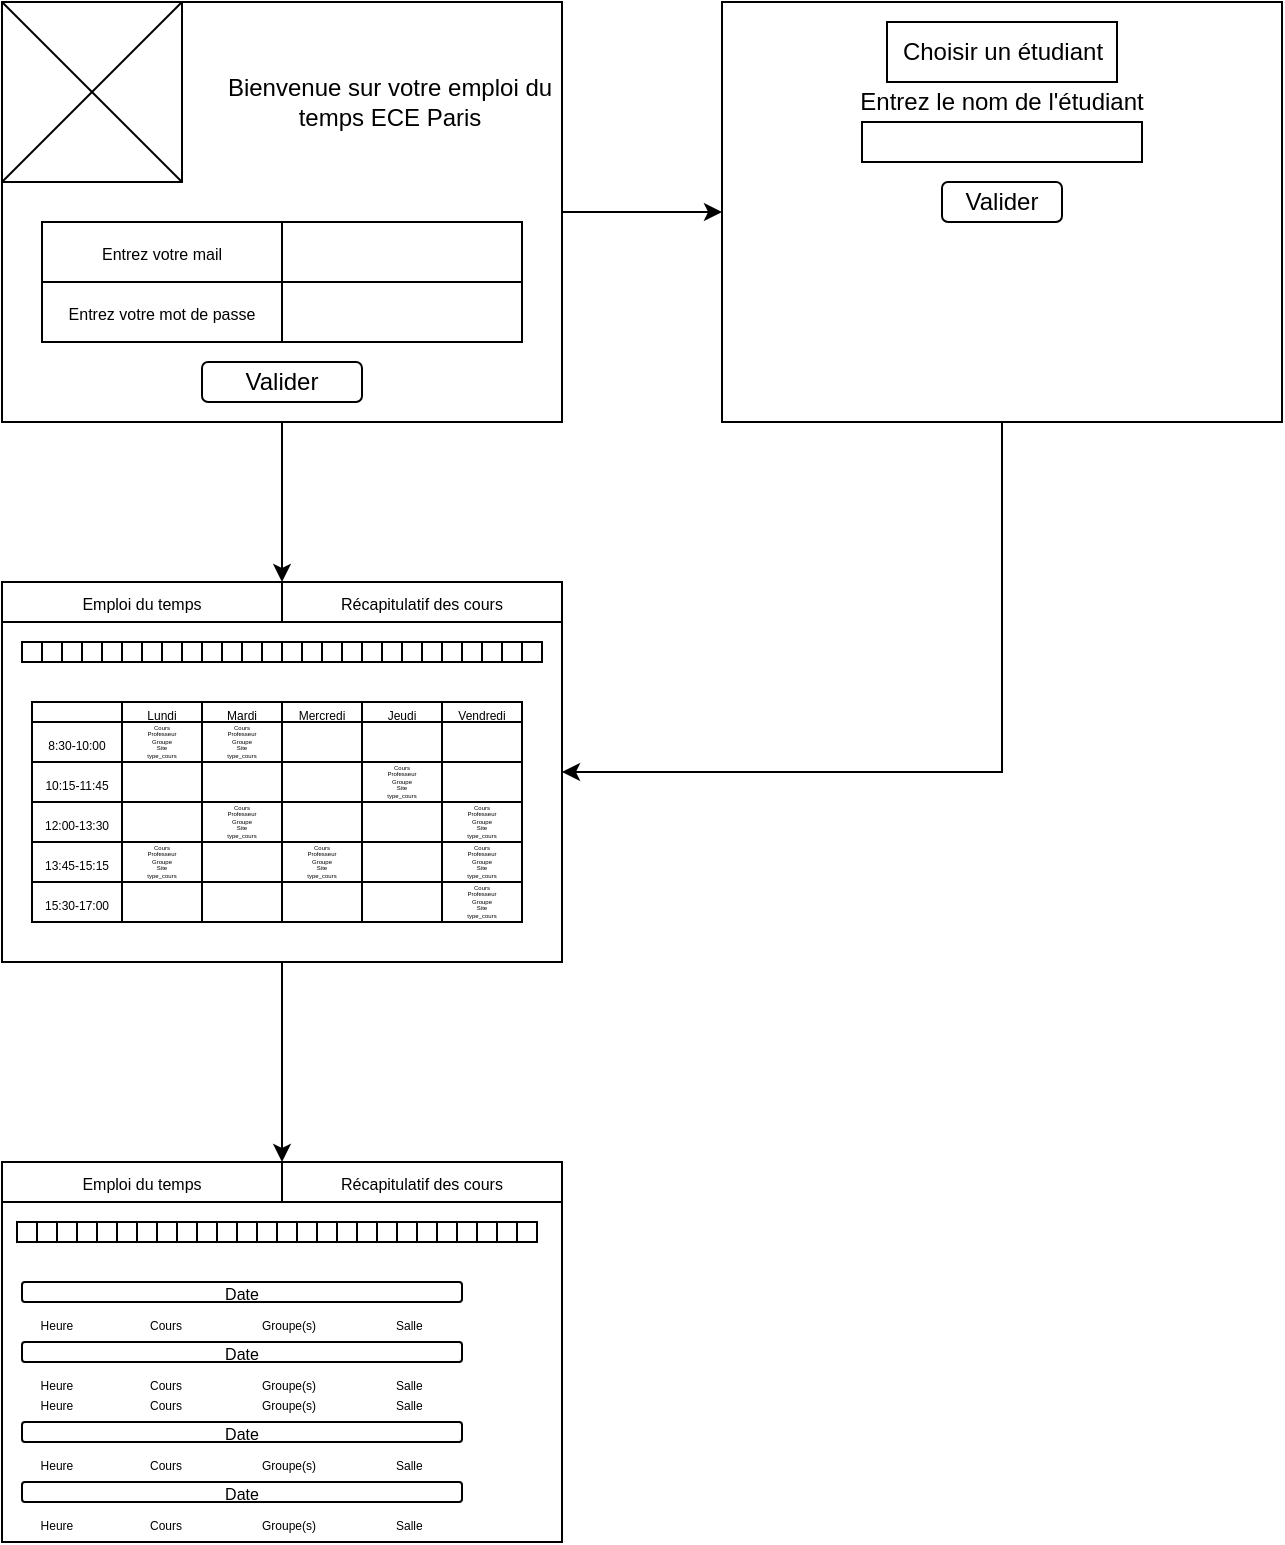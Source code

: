 <mxfile version="13.1.14" type="github">
  <diagram id="NadBYorUnw0uhQrt5Yt0" name="Page-1">
    <mxGraphModel dx="1209" dy="743" grid="1" gridSize="10" guides="1" tooltips="1" connect="1" arrows="1" fold="1" page="1" pageScale="1" pageWidth="827" pageHeight="1169" math="0" shadow="0">
      <root>
        <mxCell id="0" />
        <mxCell id="1" parent="0" />
        <mxCell id="eQ1a93mBQXryfqyJadW8-94" style="edgeStyle=orthogonalEdgeStyle;rounded=0;orthogonalLoop=1;jettySize=auto;html=1;exitX=0.5;exitY=1;exitDx=0;exitDy=0;entryX=1;entryY=0;entryDx=0;entryDy=0;" edge="1" parent="1" source="eQ1a93mBQXryfqyJadW8-10" target="eQ1a93mBQXryfqyJadW8-13">
          <mxGeometry relative="1" as="geometry" />
        </mxCell>
        <mxCell id="eQ1a93mBQXryfqyJadW8-101" style="edgeStyle=orthogonalEdgeStyle;rounded=0;orthogonalLoop=1;jettySize=auto;html=1;exitX=1;exitY=0.5;exitDx=0;exitDy=0;entryX=0;entryY=0.5;entryDx=0;entryDy=0;" edge="1" parent="1" source="eQ1a93mBQXryfqyJadW8-10" target="eQ1a93mBQXryfqyJadW8-95">
          <mxGeometry relative="1" as="geometry" />
        </mxCell>
        <mxCell id="eQ1a93mBQXryfqyJadW8-10" value="" style="rounded=0;whiteSpace=wrap;html=1;" vertex="1" parent="1">
          <mxGeometry x="220" y="110" width="280" height="210" as="geometry" />
        </mxCell>
        <mxCell id="eQ1a93mBQXryfqyJadW8-2" value="" style="whiteSpace=wrap;html=1;aspect=fixed;" vertex="1" parent="1">
          <mxGeometry x="220" y="110" width="90" height="90" as="geometry" />
        </mxCell>
        <mxCell id="eQ1a93mBQXryfqyJadW8-3" value="" style="endArrow=none;html=1;entryX=1;entryY=0;entryDx=0;entryDy=0;exitX=0;exitY=1;exitDx=0;exitDy=0;" edge="1" parent="1" source="eQ1a93mBQXryfqyJadW8-2" target="eQ1a93mBQXryfqyJadW8-2">
          <mxGeometry width="50" height="50" relative="1" as="geometry">
            <mxPoint x="220" y="160" as="sourcePoint" />
            <mxPoint x="270" y="110" as="targetPoint" />
          </mxGeometry>
        </mxCell>
        <mxCell id="eQ1a93mBQXryfqyJadW8-4" value="" style="endArrow=none;html=1;exitX=0;exitY=0;exitDx=0;exitDy=0;entryX=1;entryY=1;entryDx=0;entryDy=0;" edge="1" parent="1" source="eQ1a93mBQXryfqyJadW8-2" target="eQ1a93mBQXryfqyJadW8-2">
          <mxGeometry width="50" height="50" relative="1" as="geometry">
            <mxPoint x="180" y="150" as="sourcePoint" />
            <mxPoint x="280" y="120" as="targetPoint" />
          </mxGeometry>
        </mxCell>
        <mxCell id="eQ1a93mBQXryfqyJadW8-6" value="&lt;font style=&quot;font-size: 8px&quot;&gt;Entrez votre mail&lt;/font&gt;" style="rounded=0;whiteSpace=wrap;html=1;" vertex="1" parent="1">
          <mxGeometry x="240" y="220" width="120" height="30" as="geometry" />
        </mxCell>
        <mxCell id="eQ1a93mBQXryfqyJadW8-7" value="&lt;font style=&quot;font-size: 8px&quot;&gt;Entrez votre mot de passe&lt;/font&gt;" style="rounded=0;whiteSpace=wrap;html=1;" vertex="1" parent="1">
          <mxGeometry x="240" y="250" width="120" height="30" as="geometry" />
        </mxCell>
        <mxCell id="eQ1a93mBQXryfqyJadW8-8" value="" style="rounded=0;whiteSpace=wrap;html=1;" vertex="1" parent="1">
          <mxGeometry x="360" y="250" width="120" height="30" as="geometry" />
        </mxCell>
        <mxCell id="eQ1a93mBQXryfqyJadW8-9" value="" style="rounded=0;whiteSpace=wrap;html=1;" vertex="1" parent="1">
          <mxGeometry x="360" y="220" width="120" height="30" as="geometry" />
        </mxCell>
        <mxCell id="eQ1a93mBQXryfqyJadW8-11" value="Valider" style="rounded=1;whiteSpace=wrap;html=1;" vertex="1" parent="1">
          <mxGeometry x="320" y="290" width="80" height="20" as="geometry" />
        </mxCell>
        <mxCell id="eQ1a93mBQXryfqyJadW8-103" style="edgeStyle=orthogonalEdgeStyle;rounded=0;orthogonalLoop=1;jettySize=auto;html=1;exitX=0.5;exitY=1;exitDx=0;exitDy=0;entryX=0.5;entryY=0;entryDx=0;entryDy=0;" edge="1" parent="1" source="eQ1a93mBQXryfqyJadW8-12" target="eQ1a93mBQXryfqyJadW8-102">
          <mxGeometry relative="1" as="geometry" />
        </mxCell>
        <mxCell id="eQ1a93mBQXryfqyJadW8-12" value="" style="rounded=0;whiteSpace=wrap;html=1;" vertex="1" parent="1">
          <mxGeometry x="220" y="400" width="280" height="190" as="geometry" />
        </mxCell>
        <mxCell id="eQ1a93mBQXryfqyJadW8-13" value="&lt;font style=&quot;font-size: 8px&quot;&gt;Emploi du temps&lt;/font&gt;" style="rounded=0;whiteSpace=wrap;html=1;" vertex="1" parent="1">
          <mxGeometry x="220" y="400" width="140" height="20" as="geometry" />
        </mxCell>
        <mxCell id="eQ1a93mBQXryfqyJadW8-14" value="&lt;font style=&quot;font-size: 8px&quot;&gt;Récapitulatif des cours&lt;/font&gt;" style="rounded=0;whiteSpace=wrap;html=1;" vertex="1" parent="1">
          <mxGeometry x="360" y="400" width="140" height="20" as="geometry" />
        </mxCell>
        <mxCell id="eQ1a93mBQXryfqyJadW8-15" value="" style="rounded=0;whiteSpace=wrap;html=1;" vertex="1" parent="1">
          <mxGeometry x="230" y="430" width="10" height="10" as="geometry" />
        </mxCell>
        <mxCell id="eQ1a93mBQXryfqyJadW8-16" value="" style="rounded=0;whiteSpace=wrap;html=1;" vertex="1" parent="1">
          <mxGeometry x="240" y="430" width="10" height="10" as="geometry" />
        </mxCell>
        <mxCell id="eQ1a93mBQXryfqyJadW8-17" value="" style="rounded=0;whiteSpace=wrap;html=1;" vertex="1" parent="1">
          <mxGeometry x="260" y="430" width="10" height="10" as="geometry" />
        </mxCell>
        <mxCell id="eQ1a93mBQXryfqyJadW8-18" value="" style="rounded=0;whiteSpace=wrap;html=1;" vertex="1" parent="1">
          <mxGeometry x="270" y="430" width="10" height="10" as="geometry" />
        </mxCell>
        <mxCell id="eQ1a93mBQXryfqyJadW8-19" value="" style="rounded=0;whiteSpace=wrap;html=1;" vertex="1" parent="1">
          <mxGeometry x="280" y="430" width="10" height="10" as="geometry" />
        </mxCell>
        <mxCell id="eQ1a93mBQXryfqyJadW8-20" value="" style="rounded=0;whiteSpace=wrap;html=1;" vertex="1" parent="1">
          <mxGeometry x="290" y="430" width="10" height="10" as="geometry" />
        </mxCell>
        <mxCell id="eQ1a93mBQXryfqyJadW8-21" value="" style="rounded=0;whiteSpace=wrap;html=1;" vertex="1" parent="1">
          <mxGeometry x="300" y="430" width="10" height="10" as="geometry" />
        </mxCell>
        <mxCell id="eQ1a93mBQXryfqyJadW8-22" value="" style="rounded=0;whiteSpace=wrap;html=1;" vertex="1" parent="1">
          <mxGeometry x="310" y="430" width="10" height="10" as="geometry" />
        </mxCell>
        <mxCell id="eQ1a93mBQXryfqyJadW8-23" value="" style="rounded=0;whiteSpace=wrap;html=1;" vertex="1" parent="1">
          <mxGeometry x="320" y="430" width="10" height="10" as="geometry" />
        </mxCell>
        <mxCell id="eQ1a93mBQXryfqyJadW8-24" value="" style="rounded=0;whiteSpace=wrap;html=1;" vertex="1" parent="1">
          <mxGeometry x="330" y="430" width="10" height="10" as="geometry" />
        </mxCell>
        <mxCell id="eQ1a93mBQXryfqyJadW8-25" value="" style="rounded=0;whiteSpace=wrap;html=1;" vertex="1" parent="1">
          <mxGeometry x="340" y="430" width="10" height="10" as="geometry" />
        </mxCell>
        <mxCell id="eQ1a93mBQXryfqyJadW8-26" value="" style="rounded=0;whiteSpace=wrap;html=1;" vertex="1" parent="1">
          <mxGeometry x="250" y="430" width="10" height="10" as="geometry" />
        </mxCell>
        <mxCell id="eQ1a93mBQXryfqyJadW8-29" value="" style="rounded=0;whiteSpace=wrap;html=1;" vertex="1" parent="1">
          <mxGeometry x="350" y="430" width="10" height="10" as="geometry" />
        </mxCell>
        <mxCell id="eQ1a93mBQXryfqyJadW8-30" value="" style="rounded=0;whiteSpace=wrap;html=1;" vertex="1" parent="1">
          <mxGeometry x="360" y="430" width="10" height="10" as="geometry" />
        </mxCell>
        <mxCell id="eQ1a93mBQXryfqyJadW8-31" value="" style="rounded=0;whiteSpace=wrap;html=1;" vertex="1" parent="1">
          <mxGeometry x="370" y="430" width="10" height="10" as="geometry" />
        </mxCell>
        <mxCell id="eQ1a93mBQXryfqyJadW8-32" value="" style="rounded=0;whiteSpace=wrap;html=1;" vertex="1" parent="1">
          <mxGeometry x="380" y="430" width="10" height="10" as="geometry" />
        </mxCell>
        <mxCell id="eQ1a93mBQXryfqyJadW8-33" value="" style="rounded=0;whiteSpace=wrap;html=1;" vertex="1" parent="1">
          <mxGeometry x="390" y="430" width="10" height="10" as="geometry" />
        </mxCell>
        <mxCell id="eQ1a93mBQXryfqyJadW8-34" value="" style="rounded=0;whiteSpace=wrap;html=1;" vertex="1" parent="1">
          <mxGeometry x="400" y="430" width="10" height="10" as="geometry" />
        </mxCell>
        <mxCell id="eQ1a93mBQXryfqyJadW8-35" value="" style="rounded=0;whiteSpace=wrap;html=1;" vertex="1" parent="1">
          <mxGeometry x="410" y="430" width="10" height="10" as="geometry" />
        </mxCell>
        <mxCell id="eQ1a93mBQXryfqyJadW8-36" value="" style="rounded=0;whiteSpace=wrap;html=1;" vertex="1" parent="1">
          <mxGeometry x="420" y="430" width="10" height="10" as="geometry" />
        </mxCell>
        <mxCell id="eQ1a93mBQXryfqyJadW8-37" value="" style="rounded=0;whiteSpace=wrap;html=1;" vertex="1" parent="1">
          <mxGeometry x="430" y="430" width="10" height="10" as="geometry" />
        </mxCell>
        <mxCell id="eQ1a93mBQXryfqyJadW8-39" value="" style="rounded=0;whiteSpace=wrap;html=1;" vertex="1" parent="1">
          <mxGeometry x="440" y="430" width="10" height="10" as="geometry" />
        </mxCell>
        <mxCell id="eQ1a93mBQXryfqyJadW8-40" value="" style="rounded=0;whiteSpace=wrap;html=1;" vertex="1" parent="1">
          <mxGeometry x="450" y="430" width="10" height="10" as="geometry" />
        </mxCell>
        <mxCell id="eQ1a93mBQXryfqyJadW8-41" value="" style="rounded=0;whiteSpace=wrap;html=1;" vertex="1" parent="1">
          <mxGeometry x="460" y="430" width="10" height="10" as="geometry" />
        </mxCell>
        <mxCell id="eQ1a93mBQXryfqyJadW8-42" value="" style="rounded=0;whiteSpace=wrap;html=1;" vertex="1" parent="1">
          <mxGeometry x="470" y="430" width="10" height="10" as="geometry" />
        </mxCell>
        <mxCell id="eQ1a93mBQXryfqyJadW8-43" value="" style="rounded=0;whiteSpace=wrap;html=1;" vertex="1" parent="1">
          <mxGeometry x="480" y="430" width="10" height="10" as="geometry" />
        </mxCell>
        <mxCell id="eQ1a93mBQXryfqyJadW8-44" value="" style="rounded=0;whiteSpace=wrap;html=1;" vertex="1" parent="1">
          <mxGeometry x="235" y="460" width="245" height="110" as="geometry" />
        </mxCell>
        <mxCell id="eQ1a93mBQXryfqyJadW8-45" value="&lt;font style=&quot;font-size: 6px&quot;&gt;Lundi&lt;/font&gt;" style="rounded=0;whiteSpace=wrap;html=1;" vertex="1" parent="1">
          <mxGeometry x="280" y="460" width="40" height="10" as="geometry" />
        </mxCell>
        <mxCell id="eQ1a93mBQXryfqyJadW8-48" value="&lt;font style=&quot;font-size: 6px&quot;&gt;Mardi&lt;/font&gt;" style="rounded=0;whiteSpace=wrap;html=1;" vertex="1" parent="1">
          <mxGeometry x="320" y="460" width="40" height="10" as="geometry" />
        </mxCell>
        <mxCell id="eQ1a93mBQXryfqyJadW8-49" value="&lt;font style=&quot;font-size: 6px&quot;&gt;Mercredi&lt;/font&gt;" style="rounded=0;whiteSpace=wrap;html=1;" vertex="1" parent="1">
          <mxGeometry x="360" y="460" width="40" height="10" as="geometry" />
        </mxCell>
        <mxCell id="eQ1a93mBQXryfqyJadW8-50" value="&lt;font style=&quot;font-size: 6px&quot;&gt;Jeudi&lt;/font&gt;" style="rounded=0;whiteSpace=wrap;html=1;" vertex="1" parent="1">
          <mxGeometry x="400" y="460" width="40" height="10" as="geometry" />
        </mxCell>
        <mxCell id="eQ1a93mBQXryfqyJadW8-51" value="&lt;font style=&quot;font-size: 6px&quot;&gt;Vendredi&lt;/font&gt;" style="rounded=0;whiteSpace=wrap;html=1;" vertex="1" parent="1">
          <mxGeometry x="440" y="460" width="40" height="10" as="geometry" />
        </mxCell>
        <mxCell id="eQ1a93mBQXryfqyJadW8-53" value="&lt;font style=&quot;font-size: 6px&quot;&gt;8:30-10:00&lt;/font&gt;" style="rounded=0;whiteSpace=wrap;html=1;" vertex="1" parent="1">
          <mxGeometry x="235" y="470" width="45" height="20" as="geometry" />
        </mxCell>
        <mxCell id="eQ1a93mBQXryfqyJadW8-54" value="&lt;font style=&quot;font-size: 6px&quot;&gt;10:15-11:45&lt;/font&gt;" style="rounded=0;whiteSpace=wrap;html=1;" vertex="1" parent="1">
          <mxGeometry x="235" y="490" width="45" height="20" as="geometry" />
        </mxCell>
        <mxCell id="eQ1a93mBQXryfqyJadW8-55" value="&lt;font style=&quot;font-size: 6px&quot;&gt;12:00-13:30&lt;/font&gt;" style="rounded=0;whiteSpace=wrap;html=1;" vertex="1" parent="1">
          <mxGeometry x="235" y="510" width="45" height="20" as="geometry" />
        </mxCell>
        <mxCell id="eQ1a93mBQXryfqyJadW8-56" value="&lt;font style=&quot;font-size: 6px&quot;&gt;13:45-15:15&lt;/font&gt;" style="rounded=0;whiteSpace=wrap;html=1;" vertex="1" parent="1">
          <mxGeometry x="235" y="530" width="45" height="20" as="geometry" />
        </mxCell>
        <mxCell id="eQ1a93mBQXryfqyJadW8-57" value="&lt;font style=&quot;font-size: 6px&quot;&gt;15:30-17:00&lt;/font&gt;" style="rounded=0;whiteSpace=wrap;html=1;" vertex="1" parent="1">
          <mxGeometry x="235" y="550" width="45" height="20" as="geometry" />
        </mxCell>
        <mxCell id="eQ1a93mBQXryfqyJadW8-59" value="&lt;font&gt;&lt;font style=&quot;font-size: 3px&quot;&gt;&lt;font&gt;Cours&lt;br&gt;Professeur&lt;br&gt;&lt;/font&gt;Groupe&lt;br&gt;Site&lt;br&gt;type_cours&lt;/font&gt;&lt;br&gt;&lt;/font&gt;" style="rounded=0;whiteSpace=wrap;html=1;fontSize=3;" vertex="1" parent="1">
          <mxGeometry x="280" y="470" width="40" height="20" as="geometry" />
        </mxCell>
        <mxCell id="eQ1a93mBQXryfqyJadW8-61" value="" style="rounded=0;whiteSpace=wrap;html=1;" vertex="1" parent="1">
          <mxGeometry x="280" y="490" width="40" height="20" as="geometry" />
        </mxCell>
        <mxCell id="eQ1a93mBQXryfqyJadW8-62" value="" style="rounded=0;whiteSpace=wrap;html=1;" vertex="1" parent="1">
          <mxGeometry x="320" y="490" width="40" height="20" as="geometry" />
        </mxCell>
        <mxCell id="eQ1a93mBQXryfqyJadW8-64" value="" style="rounded=0;whiteSpace=wrap;html=1;" vertex="1" parent="1">
          <mxGeometry x="280" y="510" width="40" height="20" as="geometry" />
        </mxCell>
        <mxCell id="eQ1a93mBQXryfqyJadW8-66" value="" style="rounded=0;whiteSpace=wrap;html=1;" vertex="1" parent="1">
          <mxGeometry x="320" y="530" width="40" height="20" as="geometry" />
        </mxCell>
        <mxCell id="eQ1a93mBQXryfqyJadW8-67" value="" style="rounded=0;whiteSpace=wrap;html=1;" vertex="1" parent="1">
          <mxGeometry x="280" y="550" width="40" height="20" as="geometry" />
        </mxCell>
        <mxCell id="eQ1a93mBQXryfqyJadW8-68" value="" style="rounded=0;whiteSpace=wrap;html=1;" vertex="1" parent="1">
          <mxGeometry x="320" y="550" width="40" height="20" as="geometry" />
        </mxCell>
        <mxCell id="eQ1a93mBQXryfqyJadW8-69" value="" style="rounded=0;whiteSpace=wrap;html=1;" vertex="1" parent="1">
          <mxGeometry x="360" y="470" width="40" height="20" as="geometry" />
        </mxCell>
        <mxCell id="eQ1a93mBQXryfqyJadW8-70" value="" style="rounded=0;whiteSpace=wrap;html=1;" vertex="1" parent="1">
          <mxGeometry x="360" y="490" width="40" height="20" as="geometry" />
        </mxCell>
        <mxCell id="eQ1a93mBQXryfqyJadW8-71" value="" style="rounded=0;whiteSpace=wrap;html=1;" vertex="1" parent="1">
          <mxGeometry x="360" y="510" width="40" height="20" as="geometry" />
        </mxCell>
        <mxCell id="eQ1a93mBQXryfqyJadW8-72" value="" style="rounded=0;whiteSpace=wrap;html=1;" vertex="1" parent="1">
          <mxGeometry x="360" y="550" width="40" height="20" as="geometry" />
        </mxCell>
        <mxCell id="eQ1a93mBQXryfqyJadW8-74" value="" style="rounded=0;whiteSpace=wrap;html=1;" vertex="1" parent="1">
          <mxGeometry x="400" y="530" width="40" height="20" as="geometry" />
        </mxCell>
        <mxCell id="eQ1a93mBQXryfqyJadW8-75" value="" style="rounded=0;whiteSpace=wrap;html=1;" vertex="1" parent="1">
          <mxGeometry x="400" y="550" width="40" height="20" as="geometry" />
        </mxCell>
        <mxCell id="eQ1a93mBQXryfqyJadW8-78" value="" style="rounded=0;whiteSpace=wrap;html=1;" vertex="1" parent="1">
          <mxGeometry x="400" y="470" width="40" height="20" as="geometry" />
        </mxCell>
        <mxCell id="eQ1a93mBQXryfqyJadW8-80" value="" style="rounded=0;whiteSpace=wrap;html=1;" vertex="1" parent="1">
          <mxGeometry x="440" y="470" width="40" height="20" as="geometry" />
        </mxCell>
        <mxCell id="eQ1a93mBQXryfqyJadW8-81" value="" style="rounded=0;whiteSpace=wrap;html=1;" vertex="1" parent="1">
          <mxGeometry x="440" y="490" width="40" height="20" as="geometry" />
        </mxCell>
        <mxCell id="eQ1a93mBQXryfqyJadW8-83" value="" style="rounded=0;whiteSpace=wrap;html=1;" vertex="1" parent="1">
          <mxGeometry x="400" y="510" width="40" height="20" as="geometry" />
        </mxCell>
        <mxCell id="eQ1a93mBQXryfqyJadW8-84" value="&lt;font&gt;&lt;font style=&quot;font-size: 3px&quot;&gt;&lt;font&gt;Cours&lt;br&gt;Professeur&lt;br&gt;&lt;/font&gt;Groupe&lt;br&gt;Site&lt;br&gt;type_cours&lt;/font&gt;&lt;br&gt;&lt;/font&gt;" style="rounded=0;whiteSpace=wrap;html=1;fontSize=3;" vertex="1" parent="1">
          <mxGeometry x="320" y="470" width="40" height="20" as="geometry" />
        </mxCell>
        <mxCell id="eQ1a93mBQXryfqyJadW8-85" value="&lt;font&gt;&lt;font style=&quot;font-size: 3px&quot;&gt;&lt;font&gt;Cours&lt;br&gt;Professeur&lt;br&gt;&lt;/font&gt;Groupe&lt;br&gt;Site&lt;br&gt;type_cours&lt;/font&gt;&lt;br&gt;&lt;/font&gt;" style="rounded=0;whiteSpace=wrap;html=1;fontSize=3;" vertex="1" parent="1">
          <mxGeometry x="320" y="510" width="40" height="20" as="geometry" />
        </mxCell>
        <mxCell id="eQ1a93mBQXryfqyJadW8-86" value="&lt;font&gt;&lt;font style=&quot;font-size: 3px&quot;&gt;&lt;font&gt;Cours&lt;br&gt;Professeur&lt;br&gt;&lt;/font&gt;Groupe&lt;br&gt;Site&lt;br&gt;type_cours&lt;/font&gt;&lt;br&gt;&lt;/font&gt;" style="rounded=0;whiteSpace=wrap;html=1;fontSize=3;" vertex="1" parent="1">
          <mxGeometry x="280" y="530" width="40" height="20" as="geometry" />
        </mxCell>
        <mxCell id="eQ1a93mBQXryfqyJadW8-87" value="&lt;font&gt;&lt;font style=&quot;font-size: 3px&quot;&gt;&lt;font&gt;Cours&lt;br&gt;Professeur&lt;br&gt;&lt;/font&gt;Groupe&lt;br&gt;Site&lt;br&gt;type_cours&lt;/font&gt;&lt;br&gt;&lt;/font&gt;" style="rounded=0;whiteSpace=wrap;html=1;fontSize=3;" vertex="1" parent="1">
          <mxGeometry x="360" y="530" width="40" height="20" as="geometry" />
        </mxCell>
        <mxCell id="eQ1a93mBQXryfqyJadW8-88" value="&lt;font&gt;&lt;font style=&quot;font-size: 3px&quot;&gt;&lt;font&gt;Cours&lt;br&gt;Professeur&lt;br&gt;&lt;/font&gt;Groupe&lt;br&gt;Site&lt;br&gt;type_cours&lt;/font&gt;&lt;br&gt;&lt;/font&gt;" style="rounded=0;whiteSpace=wrap;html=1;fontSize=3;" vertex="1" parent="1">
          <mxGeometry x="400" y="490" width="40" height="20" as="geometry" />
        </mxCell>
        <mxCell id="eQ1a93mBQXryfqyJadW8-89" value="&lt;font&gt;&lt;font style=&quot;font-size: 3px&quot;&gt;&lt;font&gt;Cours&lt;br&gt;Professeur&lt;br&gt;&lt;/font&gt;Groupe&lt;br&gt;Site&lt;br&gt;type_cours&lt;/font&gt;&lt;br&gt;&lt;/font&gt;" style="rounded=0;whiteSpace=wrap;html=1;fontSize=3;" vertex="1" parent="1">
          <mxGeometry x="440" y="530" width="40" height="20" as="geometry" />
        </mxCell>
        <mxCell id="eQ1a93mBQXryfqyJadW8-90" value="&lt;font&gt;&lt;font style=&quot;font-size: 3px&quot;&gt;&lt;font&gt;Cours&lt;br&gt;Professeur&lt;br&gt;&lt;/font&gt;Groupe&lt;br&gt;Site&lt;br&gt;type_cours&lt;/font&gt;&lt;br&gt;&lt;/font&gt;" style="rounded=0;whiteSpace=wrap;html=1;fontSize=3;" vertex="1" parent="1">
          <mxGeometry x="440" y="510" width="40" height="20" as="geometry" />
        </mxCell>
        <mxCell id="eQ1a93mBQXryfqyJadW8-91" value="&lt;font&gt;&lt;font style=&quot;font-size: 3px&quot;&gt;&lt;font&gt;Cours&lt;br&gt;Professeur&lt;br&gt;&lt;/font&gt;Groupe&lt;br&gt;Site&lt;br&gt;type_cours&lt;/font&gt;&lt;br&gt;&lt;/font&gt;" style="rounded=0;whiteSpace=wrap;html=1;fontSize=3;" vertex="1" parent="1">
          <mxGeometry x="440" y="550" width="40" height="20" as="geometry" />
        </mxCell>
        <mxCell id="eQ1a93mBQXryfqyJadW8-144" style="edgeStyle=orthogonalEdgeStyle;rounded=0;orthogonalLoop=1;jettySize=auto;html=1;entryX=1;entryY=0.5;entryDx=0;entryDy=0;exitX=0.5;exitY=1;exitDx=0;exitDy=0;" edge="1" parent="1" source="eQ1a93mBQXryfqyJadW8-95" target="eQ1a93mBQXryfqyJadW8-12">
          <mxGeometry relative="1" as="geometry" />
        </mxCell>
        <mxCell id="eQ1a93mBQXryfqyJadW8-95" value="" style="rounded=0;whiteSpace=wrap;html=1;" vertex="1" parent="1">
          <mxGeometry x="580" y="110" width="280" height="210" as="geometry" />
        </mxCell>
        <mxCell id="eQ1a93mBQXryfqyJadW8-96" value="Choisir un étudiant" style="rounded=0;whiteSpace=wrap;html=1;" vertex="1" parent="1">
          <mxGeometry x="662.5" y="120" width="115" height="30" as="geometry" />
        </mxCell>
        <mxCell id="eQ1a93mBQXryfqyJadW8-98" value="" style="rounded=0;whiteSpace=wrap;html=1;" vertex="1" parent="1">
          <mxGeometry x="650" y="170" width="140" height="20" as="geometry" />
        </mxCell>
        <mxCell id="eQ1a93mBQXryfqyJadW8-99" value="Entrez le nom de l&#39;étudiant" style="text;html=1;strokeColor=none;fillColor=none;align=center;verticalAlign=middle;whiteSpace=wrap;rounded=0;" vertex="1" parent="1">
          <mxGeometry x="635" y="150" width="170" height="20" as="geometry" />
        </mxCell>
        <mxCell id="eQ1a93mBQXryfqyJadW8-100" value="Valider" style="rounded=1;whiteSpace=wrap;html=1;" vertex="1" parent="1">
          <mxGeometry x="690" y="200" width="60" height="20" as="geometry" />
        </mxCell>
        <mxCell id="eQ1a93mBQXryfqyJadW8-102" value="" style="rounded=0;whiteSpace=wrap;html=1;" vertex="1" parent="1">
          <mxGeometry x="220" y="690" width="280" height="190" as="geometry" />
        </mxCell>
        <mxCell id="eQ1a93mBQXryfqyJadW8-104" value="&lt;font style=&quot;font-size: 8px&quot;&gt;Emploi du temps&lt;/font&gt;" style="rounded=0;whiteSpace=wrap;html=1;" vertex="1" parent="1">
          <mxGeometry x="220" y="690" width="140" height="20" as="geometry" />
        </mxCell>
        <mxCell id="eQ1a93mBQXryfqyJadW8-106" value="&lt;font style=&quot;font-size: 8px&quot;&gt;Récapitulatif des cours&lt;/font&gt;" style="rounded=0;whiteSpace=wrap;html=1;" vertex="1" parent="1">
          <mxGeometry x="360" y="690" width="140" height="20" as="geometry" />
        </mxCell>
        <mxCell id="eQ1a93mBQXryfqyJadW8-107" value="" style="rounded=0;whiteSpace=wrap;html=1;" vertex="1" parent="1">
          <mxGeometry x="227.5" y="720" width="10" height="10" as="geometry" />
        </mxCell>
        <mxCell id="eQ1a93mBQXryfqyJadW8-108" value="" style="rounded=0;whiteSpace=wrap;html=1;" vertex="1" parent="1">
          <mxGeometry x="237.5" y="720" width="10" height="10" as="geometry" />
        </mxCell>
        <mxCell id="eQ1a93mBQXryfqyJadW8-109" value="" style="rounded=0;whiteSpace=wrap;html=1;" vertex="1" parent="1">
          <mxGeometry x="257.5" y="720" width="10" height="10" as="geometry" />
        </mxCell>
        <mxCell id="eQ1a93mBQXryfqyJadW8-110" value="" style="rounded=0;whiteSpace=wrap;html=1;" vertex="1" parent="1">
          <mxGeometry x="267.5" y="720" width="10" height="10" as="geometry" />
        </mxCell>
        <mxCell id="eQ1a93mBQXryfqyJadW8-111" value="" style="rounded=0;whiteSpace=wrap;html=1;" vertex="1" parent="1">
          <mxGeometry x="277.5" y="720" width="10" height="10" as="geometry" />
        </mxCell>
        <mxCell id="eQ1a93mBQXryfqyJadW8-112" value="" style="rounded=0;whiteSpace=wrap;html=1;" vertex="1" parent="1">
          <mxGeometry x="287.5" y="720" width="10" height="10" as="geometry" />
        </mxCell>
        <mxCell id="eQ1a93mBQXryfqyJadW8-113" value="" style="rounded=0;whiteSpace=wrap;html=1;" vertex="1" parent="1">
          <mxGeometry x="297.5" y="720" width="10" height="10" as="geometry" />
        </mxCell>
        <mxCell id="eQ1a93mBQXryfqyJadW8-114" value="" style="rounded=0;whiteSpace=wrap;html=1;" vertex="1" parent="1">
          <mxGeometry x="307.5" y="720" width="10" height="10" as="geometry" />
        </mxCell>
        <mxCell id="eQ1a93mBQXryfqyJadW8-115" value="" style="rounded=0;whiteSpace=wrap;html=1;" vertex="1" parent="1">
          <mxGeometry x="317.5" y="720" width="10" height="10" as="geometry" />
        </mxCell>
        <mxCell id="eQ1a93mBQXryfqyJadW8-116" value="" style="rounded=0;whiteSpace=wrap;html=1;" vertex="1" parent="1">
          <mxGeometry x="327.5" y="720" width="10" height="10" as="geometry" />
        </mxCell>
        <mxCell id="eQ1a93mBQXryfqyJadW8-117" value="" style="rounded=0;whiteSpace=wrap;html=1;" vertex="1" parent="1">
          <mxGeometry x="337.5" y="720" width="10" height="10" as="geometry" />
        </mxCell>
        <mxCell id="eQ1a93mBQXryfqyJadW8-118" value="" style="rounded=0;whiteSpace=wrap;html=1;" vertex="1" parent="1">
          <mxGeometry x="247.5" y="720" width="10" height="10" as="geometry" />
        </mxCell>
        <mxCell id="eQ1a93mBQXryfqyJadW8-119" value="" style="rounded=0;whiteSpace=wrap;html=1;" vertex="1" parent="1">
          <mxGeometry x="347.5" y="720" width="10" height="10" as="geometry" />
        </mxCell>
        <mxCell id="eQ1a93mBQXryfqyJadW8-120" value="" style="rounded=0;whiteSpace=wrap;html=1;" vertex="1" parent="1">
          <mxGeometry x="357.5" y="720" width="10" height="10" as="geometry" />
        </mxCell>
        <mxCell id="eQ1a93mBQXryfqyJadW8-121" value="" style="rounded=0;whiteSpace=wrap;html=1;" vertex="1" parent="1">
          <mxGeometry x="367.5" y="720" width="10" height="10" as="geometry" />
        </mxCell>
        <mxCell id="eQ1a93mBQXryfqyJadW8-122" value="" style="rounded=0;whiteSpace=wrap;html=1;" vertex="1" parent="1">
          <mxGeometry x="377.5" y="720" width="10" height="10" as="geometry" />
        </mxCell>
        <mxCell id="eQ1a93mBQXryfqyJadW8-123" value="" style="rounded=0;whiteSpace=wrap;html=1;" vertex="1" parent="1">
          <mxGeometry x="387.5" y="720" width="10" height="10" as="geometry" />
        </mxCell>
        <mxCell id="eQ1a93mBQXryfqyJadW8-124" value="" style="rounded=0;whiteSpace=wrap;html=1;" vertex="1" parent="1">
          <mxGeometry x="397.5" y="720" width="10" height="10" as="geometry" />
        </mxCell>
        <mxCell id="eQ1a93mBQXryfqyJadW8-125" value="" style="rounded=0;whiteSpace=wrap;html=1;" vertex="1" parent="1">
          <mxGeometry x="407.5" y="720" width="10" height="10" as="geometry" />
        </mxCell>
        <mxCell id="eQ1a93mBQXryfqyJadW8-126" value="" style="rounded=0;whiteSpace=wrap;html=1;" vertex="1" parent="1">
          <mxGeometry x="417.5" y="720" width="10" height="10" as="geometry" />
        </mxCell>
        <mxCell id="eQ1a93mBQXryfqyJadW8-127" value="" style="rounded=0;whiteSpace=wrap;html=1;" vertex="1" parent="1">
          <mxGeometry x="427.5" y="720" width="10" height="10" as="geometry" />
        </mxCell>
        <mxCell id="eQ1a93mBQXryfqyJadW8-128" value="" style="rounded=0;whiteSpace=wrap;html=1;" vertex="1" parent="1">
          <mxGeometry x="437.5" y="720" width="10" height="10" as="geometry" />
        </mxCell>
        <mxCell id="eQ1a93mBQXryfqyJadW8-129" value="" style="rounded=0;whiteSpace=wrap;html=1;" vertex="1" parent="1">
          <mxGeometry x="447.5" y="720" width="10" height="10" as="geometry" />
        </mxCell>
        <mxCell id="eQ1a93mBQXryfqyJadW8-130" value="" style="rounded=0;whiteSpace=wrap;html=1;" vertex="1" parent="1">
          <mxGeometry x="457.5" y="720" width="10" height="10" as="geometry" />
        </mxCell>
        <mxCell id="eQ1a93mBQXryfqyJadW8-131" value="" style="rounded=0;whiteSpace=wrap;html=1;" vertex="1" parent="1">
          <mxGeometry x="467.5" y="720" width="10" height="10" as="geometry" />
        </mxCell>
        <mxCell id="eQ1a93mBQXryfqyJadW8-132" value="" style="rounded=0;whiteSpace=wrap;html=1;" vertex="1" parent="1">
          <mxGeometry x="477.5" y="720" width="10" height="10" as="geometry" />
        </mxCell>
        <mxCell id="eQ1a93mBQXryfqyJadW8-133" value="&lt;font style=&quot;font-size: 8px&quot;&gt;Date&lt;/font&gt;" style="rounded=1;whiteSpace=wrap;html=1;" vertex="1" parent="1">
          <mxGeometry x="230" y="750" width="220" height="10" as="geometry" />
        </mxCell>
        <mxCell id="eQ1a93mBQXryfqyJadW8-135" value="&lt;font style=&quot;font-size: 8px&quot;&gt;Date&lt;/font&gt;" style="rounded=1;whiteSpace=wrap;html=1;" vertex="1" parent="1">
          <mxGeometry x="230" y="780" width="220" height="10" as="geometry" />
        </mxCell>
        <mxCell id="eQ1a93mBQXryfqyJadW8-137" value="&lt;font style=&quot;font-size: 8px&quot;&gt;Date&lt;/font&gt;" style="rounded=1;whiteSpace=wrap;html=1;" vertex="1" parent="1">
          <mxGeometry x="230" y="820" width="220" height="10" as="geometry" />
        </mxCell>
        <mxCell id="eQ1a93mBQXryfqyJadW8-138" value="&lt;font style=&quot;font-size: 8px&quot;&gt;Date&lt;/font&gt;" style="rounded=1;whiteSpace=wrap;html=1;" vertex="1" parent="1">
          <mxGeometry x="230" y="850" width="220" height="10" as="geometry" />
        </mxCell>
        <mxCell id="eQ1a93mBQXryfqyJadW8-139" value="&lt;font style=&quot;font-size: 6px&quot;&gt;Heure &amp;nbsp; &amp;nbsp; &amp;nbsp; &amp;nbsp; &amp;nbsp; &amp;nbsp; &amp;nbsp; &amp;nbsp; &amp;nbsp; &amp;nbsp; &amp;nbsp; Cours &amp;nbsp; &amp;nbsp; &amp;nbsp; &amp;nbsp; &amp;nbsp; &amp;nbsp; &amp;nbsp; &amp;nbsp; &amp;nbsp; &amp;nbsp; &amp;nbsp; &amp;nbsp;Groupe(s) &amp;nbsp; &amp;nbsp; &amp;nbsp; &amp;nbsp; &amp;nbsp; &amp;nbsp; &amp;nbsp; &amp;nbsp; &amp;nbsp; &amp;nbsp; &amp;nbsp; &amp;nbsp;Salle &amp;nbsp;&lt;/font&gt;" style="text;html=1;strokeColor=none;fillColor=none;align=center;verticalAlign=middle;whiteSpace=wrap;rounded=0;" vertex="1" parent="1">
          <mxGeometry x="227.5" y="810" width="217" as="geometry" />
        </mxCell>
        <mxCell id="eQ1a93mBQXryfqyJadW8-140" value="&lt;font style=&quot;font-size: 6px&quot;&gt;Heure &amp;nbsp; &amp;nbsp; &amp;nbsp; &amp;nbsp; &amp;nbsp; &amp;nbsp; &amp;nbsp; &amp;nbsp; &amp;nbsp; &amp;nbsp; &amp;nbsp; Cours &amp;nbsp; &amp;nbsp; &amp;nbsp; &amp;nbsp; &amp;nbsp; &amp;nbsp; &amp;nbsp; &amp;nbsp; &amp;nbsp; &amp;nbsp; &amp;nbsp; &amp;nbsp;Groupe(s) &amp;nbsp; &amp;nbsp; &amp;nbsp; &amp;nbsp; &amp;nbsp; &amp;nbsp; &amp;nbsp; &amp;nbsp; &amp;nbsp; &amp;nbsp; &amp;nbsp; &amp;nbsp;Salle &amp;nbsp;&lt;/font&gt;" style="text;html=1;strokeColor=none;fillColor=none;align=center;verticalAlign=middle;whiteSpace=wrap;rounded=0;" vertex="1" parent="1">
          <mxGeometry x="227.5" y="840" width="217" as="geometry" />
        </mxCell>
        <mxCell id="eQ1a93mBQXryfqyJadW8-141" value="&lt;font style=&quot;font-size: 6px&quot;&gt;Heure &amp;nbsp; &amp;nbsp; &amp;nbsp; &amp;nbsp; &amp;nbsp; &amp;nbsp; &amp;nbsp; &amp;nbsp; &amp;nbsp; &amp;nbsp; &amp;nbsp; Cours &amp;nbsp; &amp;nbsp; &amp;nbsp; &amp;nbsp; &amp;nbsp; &amp;nbsp; &amp;nbsp; &amp;nbsp; &amp;nbsp; &amp;nbsp; &amp;nbsp; &amp;nbsp;Groupe(s) &amp;nbsp; &amp;nbsp; &amp;nbsp; &amp;nbsp; &amp;nbsp; &amp;nbsp; &amp;nbsp; &amp;nbsp; &amp;nbsp; &amp;nbsp; &amp;nbsp; &amp;nbsp;Salle &amp;nbsp;&lt;/font&gt;" style="text;html=1;strokeColor=none;fillColor=none;align=center;verticalAlign=middle;whiteSpace=wrap;rounded=0;" vertex="1" parent="1">
          <mxGeometry x="227.5" y="800" width="217" as="geometry" />
        </mxCell>
        <mxCell id="eQ1a93mBQXryfqyJadW8-142" value="&lt;font style=&quot;font-size: 6px&quot;&gt;Heure &amp;nbsp; &amp;nbsp; &amp;nbsp; &amp;nbsp; &amp;nbsp; &amp;nbsp; &amp;nbsp; &amp;nbsp; &amp;nbsp; &amp;nbsp; &amp;nbsp; Cours &amp;nbsp; &amp;nbsp; &amp;nbsp; &amp;nbsp; &amp;nbsp; &amp;nbsp; &amp;nbsp; &amp;nbsp; &amp;nbsp; &amp;nbsp; &amp;nbsp; &amp;nbsp;Groupe(s) &amp;nbsp; &amp;nbsp; &amp;nbsp; &amp;nbsp; &amp;nbsp; &amp;nbsp; &amp;nbsp; &amp;nbsp; &amp;nbsp; &amp;nbsp; &amp;nbsp; &amp;nbsp;Salle &amp;nbsp;&lt;/font&gt;" style="text;html=1;strokeColor=none;fillColor=none;align=center;verticalAlign=middle;whiteSpace=wrap;rounded=0;" vertex="1" parent="1">
          <mxGeometry x="227.5" y="770" width="217" as="geometry" />
        </mxCell>
        <mxCell id="eQ1a93mBQXryfqyJadW8-143" value="&lt;font style=&quot;font-size: 6px&quot;&gt;Heure &amp;nbsp; &amp;nbsp; &amp;nbsp; &amp;nbsp; &amp;nbsp; &amp;nbsp; &amp;nbsp; &amp;nbsp; &amp;nbsp; &amp;nbsp; &amp;nbsp; Cours &amp;nbsp; &amp;nbsp; &amp;nbsp; &amp;nbsp; &amp;nbsp; &amp;nbsp; &amp;nbsp; &amp;nbsp; &amp;nbsp; &amp;nbsp; &amp;nbsp; &amp;nbsp;Groupe(s) &amp;nbsp; &amp;nbsp; &amp;nbsp; &amp;nbsp; &amp;nbsp; &amp;nbsp; &amp;nbsp; &amp;nbsp; &amp;nbsp; &amp;nbsp; &amp;nbsp; &amp;nbsp;Salle &amp;nbsp;&lt;/font&gt;" style="text;html=1;strokeColor=none;fillColor=none;align=center;verticalAlign=middle;whiteSpace=wrap;rounded=0;" vertex="1" parent="1">
          <mxGeometry x="227.5" y="870" width="217" as="geometry" />
        </mxCell>
        <mxCell id="eQ1a93mBQXryfqyJadW8-145" value="Bienvenue sur votre emploi du temps ECE Paris" style="text;html=1;strokeColor=none;fillColor=none;align=center;verticalAlign=middle;whiteSpace=wrap;rounded=0;" vertex="1" parent="1">
          <mxGeometry x="324" y="150" width="180" height="20" as="geometry" />
        </mxCell>
      </root>
    </mxGraphModel>
  </diagram>
</mxfile>
